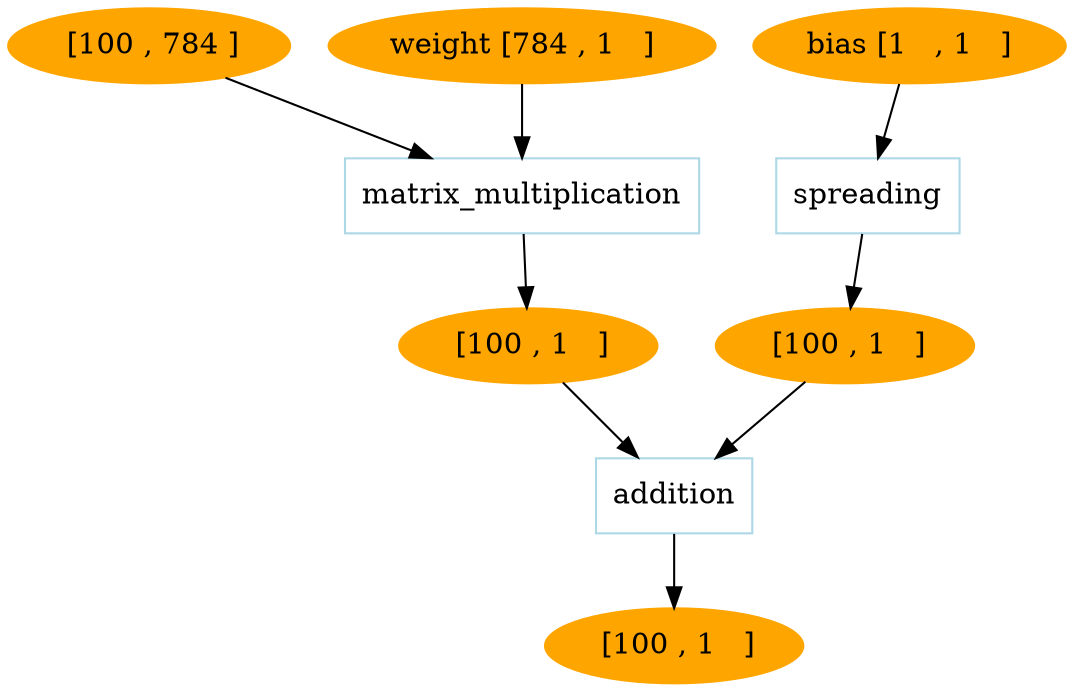  digraph g{
7    [label=" [100 , 1   ]", color=orange, style=filled]
11   [label="addition", color=lightblue,stype=filled, shape=box]
5    -> 11  
6    -> 11  
11   -> 7   

5    [label=" [100 , 1   ]", color=orange, style=filled]

6    [label=" [100 , 1   ]", color=orange, style=filled]

9    [label="matrix_multiplication", color=lightblue,stype=filled, shape=box]
2    -> 9   
4    -> 9   
9    -> 5   

2    [label=" [100 , 784 ]", color=orange, style=filled]

4    [label="weight [784 , 1   ]", color=orange, style=filled]

10   [label="spreading", color=lightblue,stype=filled, shape=box]
1    -> 10  
10   -> 6   

1    [label="bias [1   , 1   ]", color=orange, style=filled]


}
